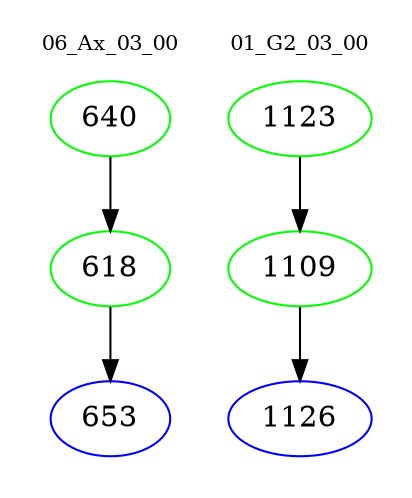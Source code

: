 digraph{
subgraph cluster_0 {
color = white
label = "06_Ax_03_00";
fontsize=10;
T0_640 [label="640", color="green"]
T0_640 -> T0_618 [color="black"]
T0_618 [label="618", color="green"]
T0_618 -> T0_653 [color="black"]
T0_653 [label="653", color="blue"]
}
subgraph cluster_1 {
color = white
label = "01_G2_03_00";
fontsize=10;
T1_1123 [label="1123", color="green"]
T1_1123 -> T1_1109 [color="black"]
T1_1109 [label="1109", color="green"]
T1_1109 -> T1_1126 [color="black"]
T1_1126 [label="1126", color="blue"]
}
}
